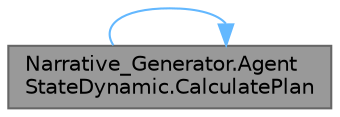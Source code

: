 digraph "Narrative_Generator.AgentStateDynamic.CalculatePlan"
{
 // LATEX_PDF_SIZE
  bgcolor="transparent";
  edge [fontname=Helvetica,fontsize=10,labelfontname=Helvetica,labelfontsize=10];
  node [fontname=Helvetica,fontsize=10,shape=box,height=0.2,width=0.4];
  rankdir="RL";
  Node1 [label="Narrative_Generator.Agent\lStateDynamic.CalculatePlan",height=0.2,width=0.4,color="gray40", fillcolor="grey60", style="filled", fontcolor="black",tooltip="Calculate an action plan for the agent based on PDDL files with descriptions of the domain and proble..."];
  Node1 -> Node1 [dir="back",color="steelblue1",style="solid"];
}
